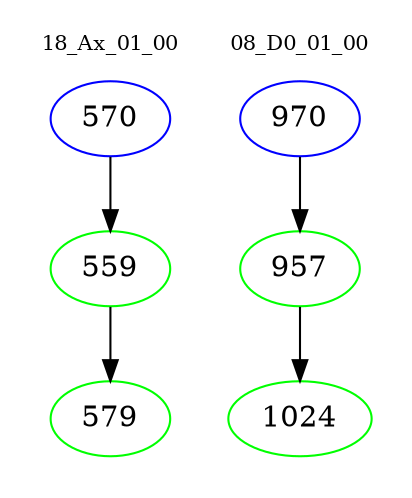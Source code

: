 digraph{
subgraph cluster_0 {
color = white
label = "18_Ax_01_00";
fontsize=10;
T0_570 [label="570", color="blue"]
T0_570 -> T0_559 [color="black"]
T0_559 [label="559", color="green"]
T0_559 -> T0_579 [color="black"]
T0_579 [label="579", color="green"]
}
subgraph cluster_1 {
color = white
label = "08_D0_01_00";
fontsize=10;
T1_970 [label="970", color="blue"]
T1_970 -> T1_957 [color="black"]
T1_957 [label="957", color="green"]
T1_957 -> T1_1024 [color="black"]
T1_1024 [label="1024", color="green"]
}
}
